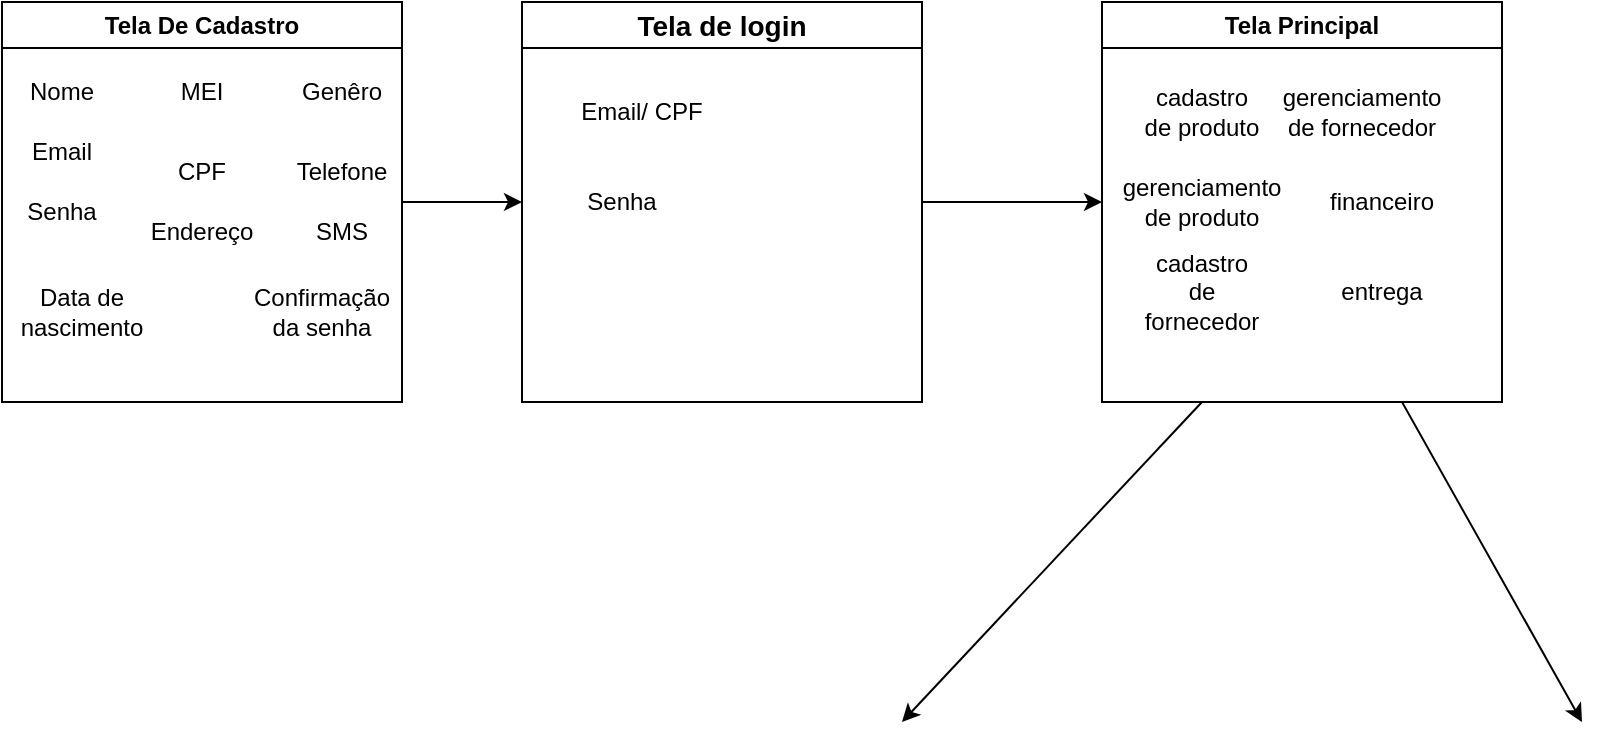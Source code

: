 <mxfile version="24.5.5" type="device">
  <diagram name="Página-1" id="U8daCunjNqhIsC14Hv08">
    <mxGraphModel dx="2261" dy="1941" grid="1" gridSize="10" guides="1" tooltips="1" connect="1" arrows="1" fold="1" page="1" pageScale="1" pageWidth="827" pageHeight="1169" math="0" shadow="0">
      <root>
        <mxCell id="0" />
        <mxCell id="1" parent="0" />
        <mxCell id="87Qb5bFaEP_y_DTDhds6-20" style="edgeStyle=orthogonalEdgeStyle;rounded=0;orthogonalLoop=1;jettySize=auto;html=1;entryX=0;entryY=0.5;entryDx=0;entryDy=0;" edge="1" parent="1" source="jSI6tA5BUmBUnNk-yLfT-1" target="87Qb5bFaEP_y_DTDhds6-19">
          <mxGeometry relative="1" as="geometry" />
        </mxCell>
        <mxCell id="jSI6tA5BUmBUnNk-yLfT-1" value="&lt;font style=&quot;font-size: 14px;&quot;&gt;Tela de login&lt;/font&gt;" style="swimlane;whiteSpace=wrap;html=1;" parent="1" vertex="1">
          <mxGeometry x="-380" y="-480" width="200" height="200" as="geometry" />
        </mxCell>
        <mxCell id="87Qb5bFaEP_y_DTDhds6-1" value="Email/ CPF" style="text;html=1;align=center;verticalAlign=middle;whiteSpace=wrap;rounded=0;" vertex="1" parent="jSI6tA5BUmBUnNk-yLfT-1">
          <mxGeometry x="20" y="40" width="80" height="30" as="geometry" />
        </mxCell>
        <mxCell id="87Qb5bFaEP_y_DTDhds6-2" value="Senha" style="text;html=1;align=center;verticalAlign=middle;whiteSpace=wrap;rounded=0;" vertex="1" parent="jSI6tA5BUmBUnNk-yLfT-1">
          <mxGeometry x="20" y="85" width="60" height="30" as="geometry" />
        </mxCell>
        <mxCell id="87Qb5bFaEP_y_DTDhds6-18" style="edgeStyle=orthogonalEdgeStyle;rounded=0;orthogonalLoop=1;jettySize=auto;html=1;entryX=0;entryY=0.5;entryDx=0;entryDy=0;" edge="1" parent="1" source="87Qb5bFaEP_y_DTDhds6-3" target="jSI6tA5BUmBUnNk-yLfT-1">
          <mxGeometry relative="1" as="geometry" />
        </mxCell>
        <mxCell id="87Qb5bFaEP_y_DTDhds6-3" value="Tela De Cadastro" style="swimlane;whiteSpace=wrap;html=1;" vertex="1" parent="1">
          <mxGeometry x="-640" y="-480" width="200" height="200" as="geometry" />
        </mxCell>
        <mxCell id="87Qb5bFaEP_y_DTDhds6-4" value="Nome" style="text;html=1;align=center;verticalAlign=middle;whiteSpace=wrap;rounded=0;" vertex="1" parent="87Qb5bFaEP_y_DTDhds6-3">
          <mxGeometry y="30" width="60" height="30" as="geometry" />
        </mxCell>
        <mxCell id="87Qb5bFaEP_y_DTDhds6-5" value="Email" style="text;html=1;align=center;verticalAlign=middle;whiteSpace=wrap;rounded=0;" vertex="1" parent="87Qb5bFaEP_y_DTDhds6-3">
          <mxGeometry y="60" width="60" height="30" as="geometry" />
        </mxCell>
        <mxCell id="87Qb5bFaEP_y_DTDhds6-6" value="CPF" style="text;html=1;align=center;verticalAlign=middle;whiteSpace=wrap;rounded=0;" vertex="1" parent="87Qb5bFaEP_y_DTDhds6-3">
          <mxGeometry x="70" y="70" width="60" height="30" as="geometry" />
        </mxCell>
        <mxCell id="87Qb5bFaEP_y_DTDhds6-7" value="Telefone" style="text;html=1;align=center;verticalAlign=middle;whiteSpace=wrap;rounded=0;" vertex="1" parent="87Qb5bFaEP_y_DTDhds6-3">
          <mxGeometry x="140" y="70" width="60" height="30" as="geometry" />
        </mxCell>
        <mxCell id="87Qb5bFaEP_y_DTDhds6-8" value="SMS" style="text;html=1;align=center;verticalAlign=middle;whiteSpace=wrap;rounded=0;" vertex="1" parent="87Qb5bFaEP_y_DTDhds6-3">
          <mxGeometry x="140" y="100" width="60" height="30" as="geometry" />
        </mxCell>
        <mxCell id="87Qb5bFaEP_y_DTDhds6-9" value="MEI" style="text;html=1;align=center;verticalAlign=middle;whiteSpace=wrap;rounded=0;" vertex="1" parent="87Qb5bFaEP_y_DTDhds6-3">
          <mxGeometry x="70" y="30" width="60" height="30" as="geometry" />
        </mxCell>
        <mxCell id="87Qb5bFaEP_y_DTDhds6-10" value="Senha" style="text;html=1;align=center;verticalAlign=middle;whiteSpace=wrap;rounded=0;" vertex="1" parent="87Qb5bFaEP_y_DTDhds6-3">
          <mxGeometry y="90" width="60" height="30" as="geometry" />
        </mxCell>
        <mxCell id="87Qb5bFaEP_y_DTDhds6-11" value="Confirmação da senha" style="text;html=1;align=center;verticalAlign=middle;whiteSpace=wrap;rounded=0;" vertex="1" parent="87Qb5bFaEP_y_DTDhds6-3">
          <mxGeometry x="130" y="140" width="60" height="30" as="geometry" />
        </mxCell>
        <mxCell id="87Qb5bFaEP_y_DTDhds6-12" value="Data de nascimento" style="text;html=1;align=center;verticalAlign=middle;whiteSpace=wrap;rounded=0;" vertex="1" parent="87Qb5bFaEP_y_DTDhds6-3">
          <mxGeometry x="10" y="140" width="60" height="30" as="geometry" />
        </mxCell>
        <mxCell id="87Qb5bFaEP_y_DTDhds6-13" value="Endereço" style="text;html=1;align=center;verticalAlign=middle;whiteSpace=wrap;rounded=0;" vertex="1" parent="87Qb5bFaEP_y_DTDhds6-3">
          <mxGeometry x="70" y="100" width="60" height="30" as="geometry" />
        </mxCell>
        <mxCell id="87Qb5bFaEP_y_DTDhds6-14" value="Genêro" style="text;html=1;align=center;verticalAlign=middle;whiteSpace=wrap;rounded=0;" vertex="1" parent="87Qb5bFaEP_y_DTDhds6-3">
          <mxGeometry x="140" y="30" width="60" height="30" as="geometry" />
        </mxCell>
        <mxCell id="87Qb5bFaEP_y_DTDhds6-19" value="Tela Principal" style="swimlane;whiteSpace=wrap;html=1;" vertex="1" parent="1">
          <mxGeometry x="-90" y="-480" width="200" height="200" as="geometry" />
        </mxCell>
        <mxCell id="87Qb5bFaEP_y_DTDhds6-23" value="cadastro de produto" style="text;html=1;align=center;verticalAlign=middle;whiteSpace=wrap;rounded=0;" vertex="1" parent="87Qb5bFaEP_y_DTDhds6-19">
          <mxGeometry x="20" y="40" width="60" height="30" as="geometry" />
        </mxCell>
        <mxCell id="87Qb5bFaEP_y_DTDhds6-24" value="gerenciamento de produto" style="text;html=1;align=center;verticalAlign=middle;whiteSpace=wrap;rounded=0;" vertex="1" parent="87Qb5bFaEP_y_DTDhds6-19">
          <mxGeometry x="20" y="85" width="60" height="30" as="geometry" />
        </mxCell>
        <mxCell id="87Qb5bFaEP_y_DTDhds6-25" value="cadastro de fornecedor" style="text;html=1;align=center;verticalAlign=middle;whiteSpace=wrap;rounded=0;" vertex="1" parent="87Qb5bFaEP_y_DTDhds6-19">
          <mxGeometry x="20" y="130" width="60" height="30" as="geometry" />
        </mxCell>
        <mxCell id="87Qb5bFaEP_y_DTDhds6-27" value="gerenciamento de fornecedor" style="text;html=1;align=center;verticalAlign=middle;whiteSpace=wrap;rounded=0;" vertex="1" parent="87Qb5bFaEP_y_DTDhds6-19">
          <mxGeometry x="100" y="40" width="60" height="30" as="geometry" />
        </mxCell>
        <mxCell id="87Qb5bFaEP_y_DTDhds6-28" value="financeiro" style="text;html=1;align=center;verticalAlign=middle;whiteSpace=wrap;rounded=0;" vertex="1" parent="87Qb5bFaEP_y_DTDhds6-19">
          <mxGeometry x="110" y="85" width="60" height="30" as="geometry" />
        </mxCell>
        <mxCell id="87Qb5bFaEP_y_DTDhds6-29" value="entrega" style="text;html=1;align=center;verticalAlign=middle;whiteSpace=wrap;rounded=0;" vertex="1" parent="87Qb5bFaEP_y_DTDhds6-19">
          <mxGeometry x="110" y="130" width="60" height="30" as="geometry" />
        </mxCell>
        <mxCell id="87Qb5bFaEP_y_DTDhds6-30" value="" style="endArrow=classic;html=1;rounded=0;exitX=0.25;exitY=1;exitDx=0;exitDy=0;" edge="1" parent="1" source="87Qb5bFaEP_y_DTDhds6-19">
          <mxGeometry width="50" height="50" relative="1" as="geometry">
            <mxPoint x="-120" y="-210" as="sourcePoint" />
            <mxPoint x="-190" y="-120" as="targetPoint" />
            <Array as="points" />
          </mxGeometry>
        </mxCell>
        <mxCell id="87Qb5bFaEP_y_DTDhds6-32" value="" style="endArrow=classic;html=1;rounded=0;exitX=0.75;exitY=1;exitDx=0;exitDy=0;" edge="1" parent="1" source="87Qb5bFaEP_y_DTDhds6-19">
          <mxGeometry width="50" height="50" relative="1" as="geometry">
            <mxPoint x="-30" y="-270" as="sourcePoint" />
            <mxPoint x="150" y="-120" as="targetPoint" />
            <Array as="points" />
          </mxGeometry>
        </mxCell>
      </root>
    </mxGraphModel>
  </diagram>
</mxfile>
